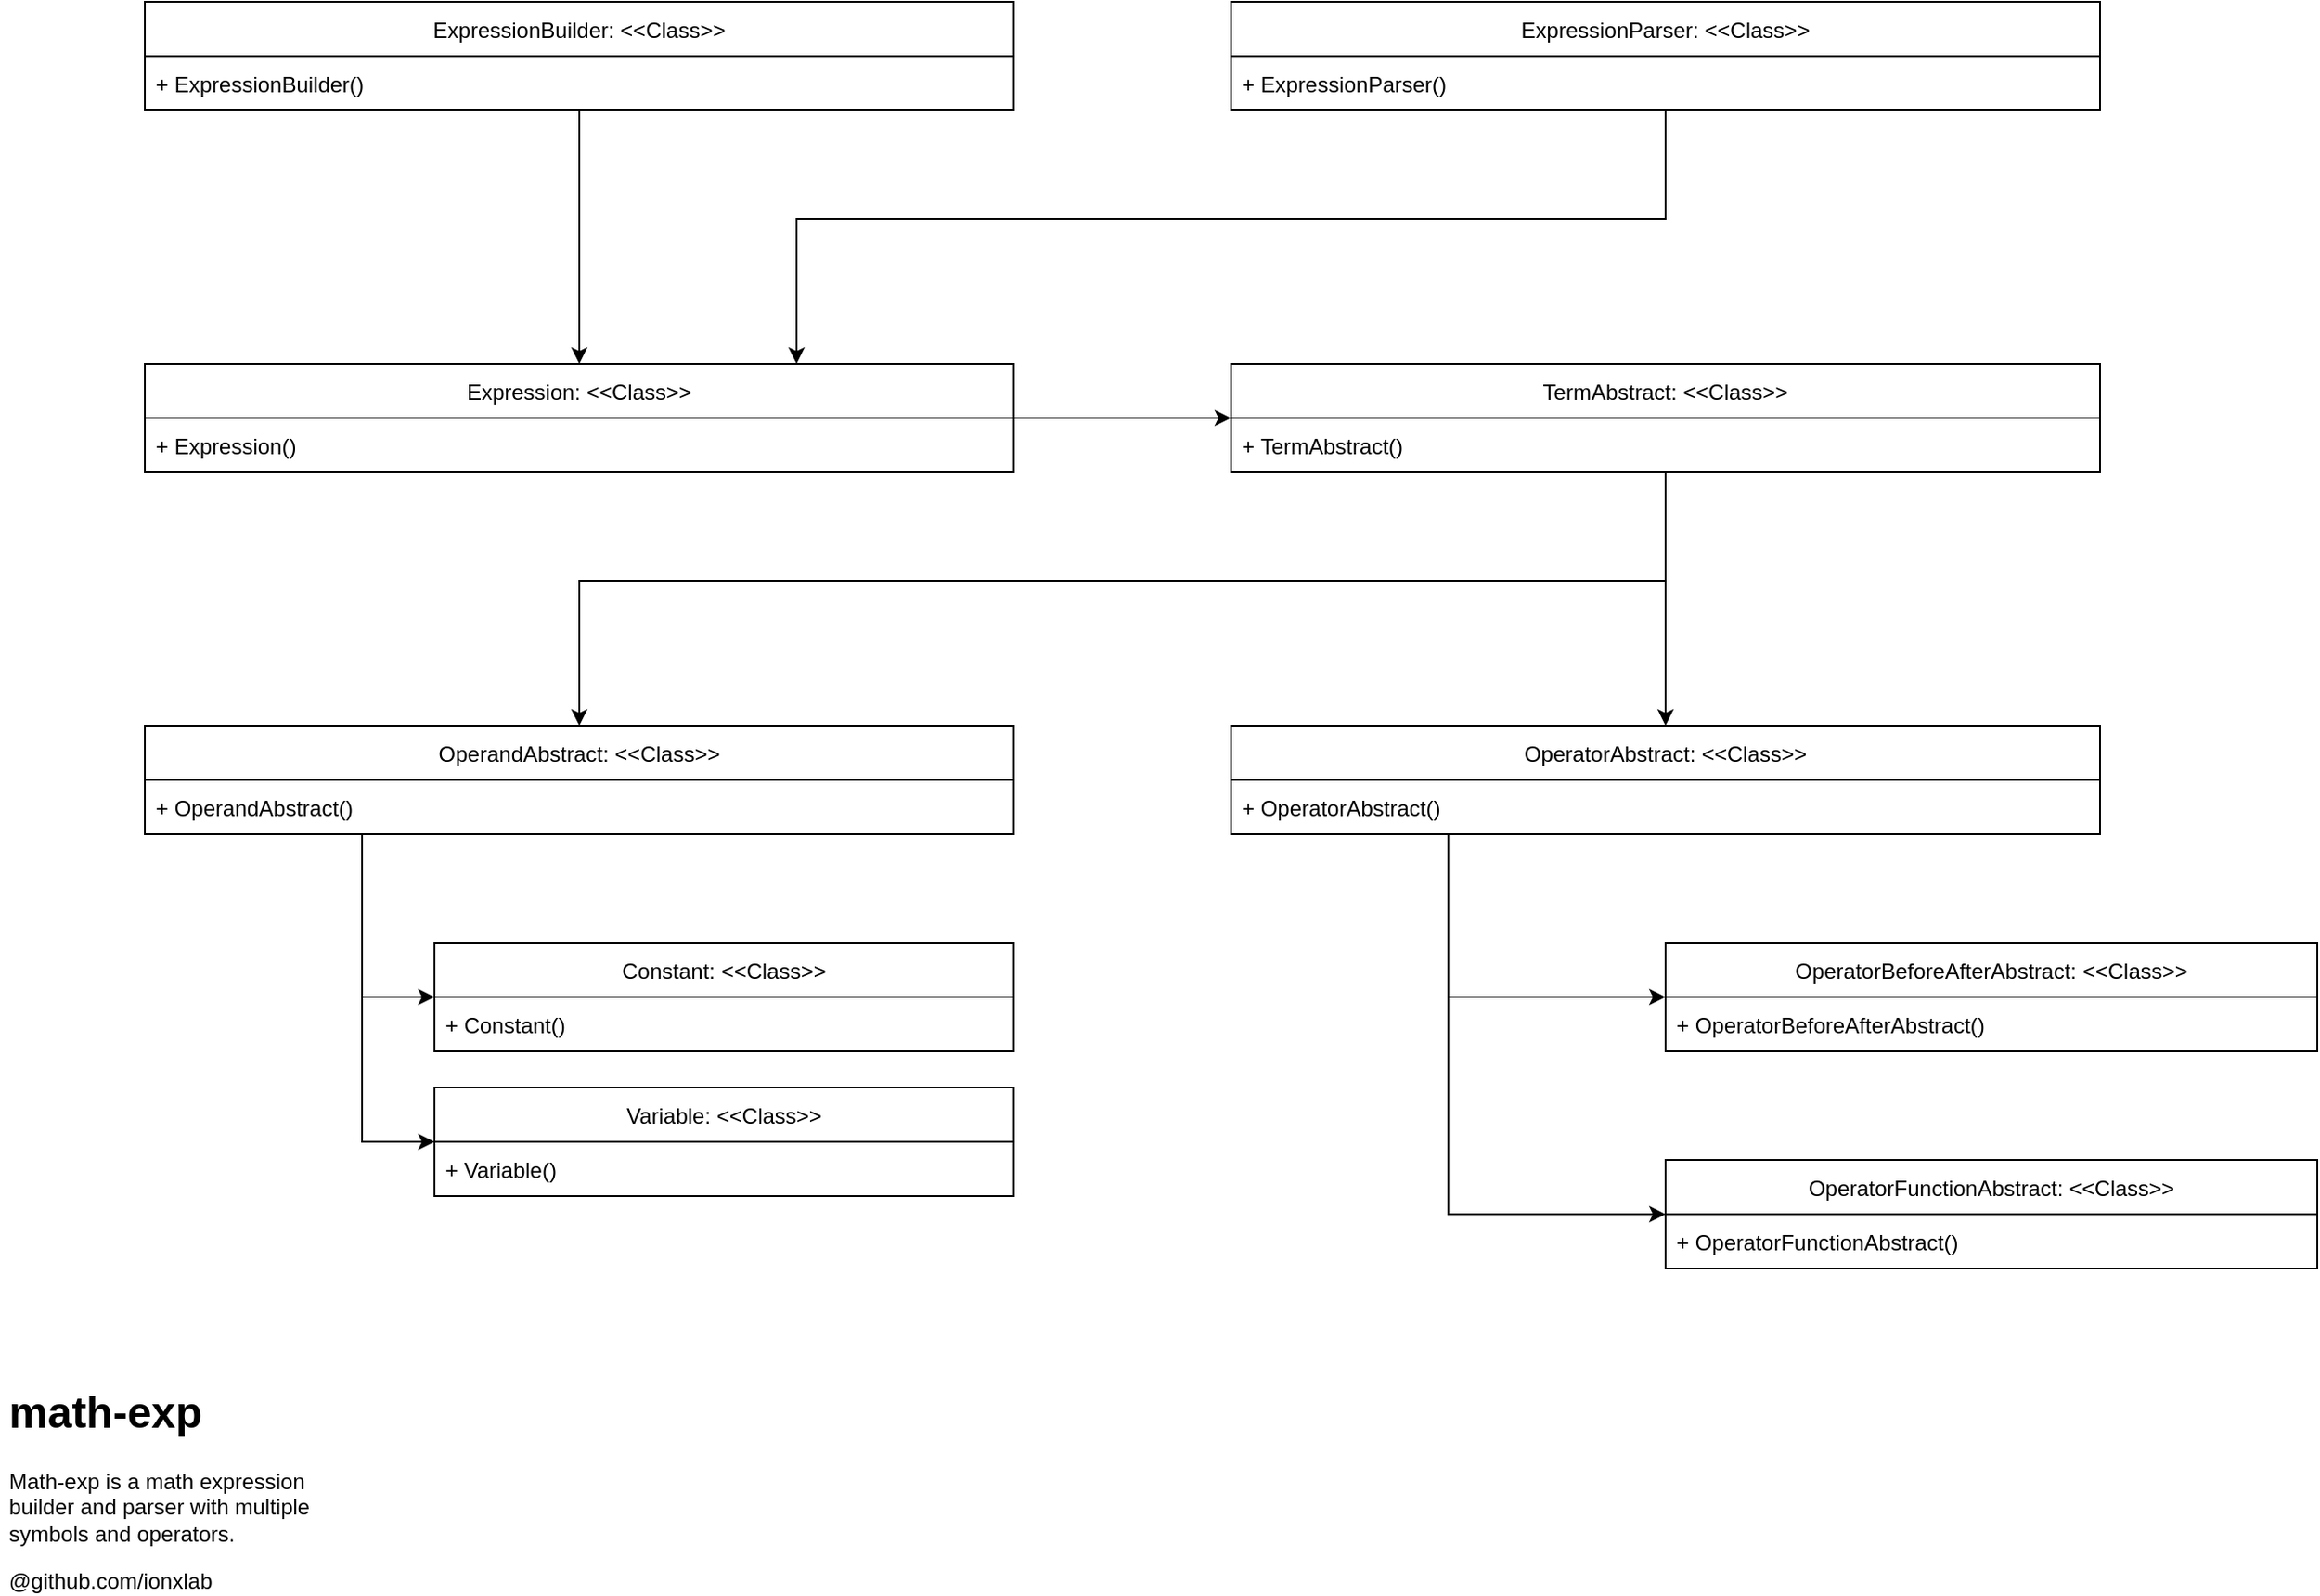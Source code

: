 <mxfile version="15.8.8" type="device"><diagram id="wennJ9NwcQOlnNrUFbXl" name="Page-1"><mxGraphModel dx="1422" dy="794" grid="1" gridSize="10" guides="1" tooltips="1" connect="1" arrows="1" fold="1" page="1" pageScale="1" pageWidth="4681" pageHeight="3300" math="0" shadow="0"><root><mxCell id="0"/><mxCell id="1" parent="0"/><mxCell id="8efcURTv8I688ZsLq09b-29" style="edgeStyle=orthogonalEdgeStyle;rounded=0;orthogonalLoop=1;jettySize=auto;html=1;entryX=0.5;entryY=0;entryDx=0;entryDy=0;" edge="1" parent="1" source="8efcURTv8I688ZsLq09b-1" target="8efcURTv8I688ZsLq09b-17"><mxGeometry relative="1" as="geometry"/></mxCell><mxCell id="8efcURTv8I688ZsLq09b-1" value="ExpressionBuilder: &lt;&lt;Class&gt;&gt;" style="swimlane;fontStyle=0;childLayout=stackLayout;horizontal=1;startSize=30;horizontalStack=0;resizeParent=1;resizeParentMax=0;resizeLast=0;collapsible=1;marginBottom=0;" vertex="1" parent="1"><mxGeometry x="120" y="240" width="480" height="60" as="geometry"/></mxCell><mxCell id="8efcURTv8I688ZsLq09b-6" value="+ ExpressionBuilder()" style="text;strokeColor=none;fillColor=none;align=left;verticalAlign=middle;spacingLeft=4;spacingRight=4;overflow=hidden;points=[[0,0],[0,0.5],[0,1],[0.25,0],[0.25,0.25],[0.25,0.5],[0.25,0.75],[0.25,1],[0.25,0],[0.5,0.25],[0.5,0.5],[0.5,0.75],[0.5,1],[0.75,0],[0.75,0.25],[0.75,0.5],[0.75,0.75],[0.75,1],[1,0],[1,0.5],[1,1]];portConstraint=eastwest;rotatable=0;" vertex="1" parent="8efcURTv8I688ZsLq09b-1"><mxGeometry y="30" width="480" height="30" as="geometry"/></mxCell><mxCell id="8efcURTv8I688ZsLq09b-8" value="&lt;h1&gt;math-exp&lt;/h1&gt;&lt;p&gt;Math-exp is a math expression builder and parser with multiple symbols and operators&lt;span&gt;.&lt;/span&gt;&lt;/p&gt;&lt;p&gt;@github.com/ionxlab&lt;/p&gt;" style="text;html=1;strokeColor=none;fillColor=none;spacing=5;spacingTop=-20;whiteSpace=wrap;overflow=hidden;rounded=0;" vertex="1" parent="1"><mxGeometry x="40" y="1000" width="190" height="120" as="geometry"/></mxCell><mxCell id="8efcURTv8I688ZsLq09b-30" style="edgeStyle=orthogonalEdgeStyle;rounded=0;orthogonalLoop=1;jettySize=auto;html=1;entryX=0.75;entryY=0;entryDx=0;entryDy=0;" edge="1" parent="1" source="8efcURTv8I688ZsLq09b-9" target="8efcURTv8I688ZsLq09b-17"><mxGeometry relative="1" as="geometry"><Array as="points"><mxPoint x="960" y="360"/><mxPoint x="480" y="360"/></Array></mxGeometry></mxCell><mxCell id="8efcURTv8I688ZsLq09b-9" value="ExpressionParser: &lt;&lt;Class&gt;&gt;" style="swimlane;fontStyle=0;childLayout=stackLayout;horizontal=1;startSize=30;horizontalStack=0;resizeParent=1;resizeParentMax=0;resizeLast=0;collapsible=1;marginBottom=0;" vertex="1" parent="1"><mxGeometry x="720" y="240" width="480" height="60" as="geometry"/></mxCell><mxCell id="8efcURTv8I688ZsLq09b-10" value="+ ExpressionParser()" style="text;strokeColor=none;fillColor=none;align=left;verticalAlign=middle;spacingLeft=4;spacingRight=4;overflow=hidden;points=[[0,0],[0,0.5],[0,1],[0.25,0],[0.25,0.25],[0.25,0.5],[0.25,0.75],[0.25,1],[0.25,0],[0.5,0.25],[0.5,0.5],[0.5,0.75],[0.5,1],[0.75,0],[0.75,0.25],[0.75,0.5],[0.75,0.75],[0.75,1],[1,0],[1,0.5],[1,1]];portConstraint=eastwest;rotatable=0;" vertex="1" parent="8efcURTv8I688ZsLq09b-9"><mxGeometry y="30" width="480" height="30" as="geometry"/></mxCell><mxCell id="8efcURTv8I688ZsLq09b-11" value="OperatorAbstract: &lt;&lt;Class&gt;&gt;" style="swimlane;fontStyle=0;childLayout=stackLayout;horizontal=1;startSize=30;horizontalStack=0;resizeParent=1;resizeParentMax=0;resizeLast=0;collapsible=1;marginBottom=0;" vertex="1" parent="1"><mxGeometry x="720" y="640" width="480" height="60" as="geometry"/></mxCell><mxCell id="8efcURTv8I688ZsLq09b-12" value="+ OperatorAbstract()" style="text;strokeColor=none;fillColor=none;align=left;verticalAlign=middle;spacingLeft=4;spacingRight=4;overflow=hidden;points=[[0,0],[0,0.5],[0,1],[0.25,0],[0.25,0.25],[0.25,0.5],[0.25,0.75],[0.25,1],[0.25,0],[0.5,0.25],[0.5,0.5],[0.5,0.75],[0.5,1],[0.75,0],[0.75,0.25],[0.75,0.5],[0.75,0.75],[0.75,1],[1,0],[1,0.5],[1,1]];portConstraint=eastwest;rotatable=0;" vertex="1" parent="8efcURTv8I688ZsLq09b-11"><mxGeometry y="30" width="480" height="30" as="geometry"/></mxCell><mxCell id="8efcURTv8I688ZsLq09b-28" style="edgeStyle=orthogonalEdgeStyle;rounded=0;orthogonalLoop=1;jettySize=auto;html=1;entryX=0.5;entryY=0;entryDx=0;entryDy=0;" edge="1" parent="1" source="8efcURTv8I688ZsLq09b-13" target="8efcURTv8I688ZsLq09b-15"><mxGeometry relative="1" as="geometry"><Array as="points"><mxPoint x="960" y="560"/><mxPoint x="360" y="560"/></Array></mxGeometry></mxCell><mxCell id="8efcURTv8I688ZsLq09b-13" value="TermAbstract: &lt;&lt;Class&gt;&gt;" style="swimlane;fontStyle=0;childLayout=stackLayout;horizontal=1;startSize=30;horizontalStack=0;resizeParent=1;resizeParentMax=0;resizeLast=0;collapsible=1;marginBottom=0;" vertex="1" parent="1"><mxGeometry x="720" y="440" width="480" height="60" as="geometry"/></mxCell><mxCell id="8efcURTv8I688ZsLq09b-14" value="+ TermAbstract()" style="text;strokeColor=none;fillColor=none;align=left;verticalAlign=middle;spacingLeft=4;spacingRight=4;overflow=hidden;points=[[0,0],[0,0.5],[0,1],[0.25,0],[0.25,0.25],[0.25,0.5],[0.25,0.75],[0.25,1],[0.25,0],[0.5,0.25],[0.5,0.5],[0.5,0.75],[0.5,1],[0.75,0],[0.75,0.25],[0.75,0.5],[0.75,0.75],[0.75,1],[1,0],[1,0.5],[1,1]];portConstraint=eastwest;rotatable=0;" vertex="1" parent="8efcURTv8I688ZsLq09b-13"><mxGeometry y="30" width="480" height="30" as="geometry"/></mxCell><mxCell id="8efcURTv8I688ZsLq09b-15" value="OperandAbstract: &lt;&lt;Class&gt;&gt;" style="swimlane;fontStyle=0;childLayout=stackLayout;horizontal=1;startSize=30;horizontalStack=0;resizeParent=1;resizeParentMax=0;resizeLast=0;collapsible=1;marginBottom=0;" vertex="1" parent="1"><mxGeometry x="120" y="640" width="480" height="60" as="geometry"/></mxCell><mxCell id="8efcURTv8I688ZsLq09b-16" value="+ OperandAbstract()" style="text;strokeColor=none;fillColor=none;align=left;verticalAlign=middle;spacingLeft=4;spacingRight=4;overflow=hidden;points=[[0,0],[0,0.5],[0,1],[0.25,0],[0.25,0.25],[0.25,0.5],[0.25,0.75],[0.25,1],[0.25,0],[0.5,0.25],[0.5,0.5],[0.5,0.75],[0.5,1],[0.75,0],[0.75,0.25],[0.75,0.5],[0.75,0.75],[0.75,1],[1,0],[1,0.5],[1,1]];portConstraint=eastwest;rotatable=0;" vertex="1" parent="8efcURTv8I688ZsLq09b-15"><mxGeometry y="30" width="480" height="30" as="geometry"/></mxCell><mxCell id="8efcURTv8I688ZsLq09b-17" value="Expression: &lt;&lt;Class&gt;&gt;" style="swimlane;fontStyle=0;childLayout=stackLayout;horizontal=1;startSize=30;horizontalStack=0;resizeParent=1;resizeParentMax=0;resizeLast=0;collapsible=1;marginBottom=0;" vertex="1" parent="1"><mxGeometry x="120" y="440" width="480" height="60" as="geometry"/></mxCell><mxCell id="8efcURTv8I688ZsLq09b-18" value="+ Expression()" style="text;strokeColor=none;fillColor=none;align=left;verticalAlign=middle;spacingLeft=4;spacingRight=4;overflow=hidden;points=[[0,0],[0,0.5],[0,1],[0.25,0],[0.25,0.25],[0.25,0.5],[0.25,0.75],[0.25,1],[0.25,0],[0.5,0.25],[0.5,0.5],[0.5,0.75],[0.5,1],[0.75,0],[0.75,0.25],[0.75,0.5],[0.75,0.75],[0.75,1],[1,0],[1,0.5],[1,1]];portConstraint=eastwest;rotatable=0;" vertex="1" parent="8efcURTv8I688ZsLq09b-17"><mxGeometry y="30" width="480" height="30" as="geometry"/></mxCell><mxCell id="8efcURTv8I688ZsLq09b-19" value="OperatorBeforeAfterAbstract: &lt;&lt;Class&gt;&gt;" style="swimlane;fontStyle=0;childLayout=stackLayout;horizontal=1;startSize=30;horizontalStack=0;resizeParent=1;resizeParentMax=0;resizeLast=0;collapsible=1;marginBottom=0;" vertex="1" parent="1"><mxGeometry x="960" y="760" width="360" height="60" as="geometry"/></mxCell><mxCell id="8efcURTv8I688ZsLq09b-20" value="+ OperatorBeforeAfterAbstract()" style="text;strokeColor=none;fillColor=none;align=left;verticalAlign=middle;spacingLeft=4;spacingRight=4;overflow=hidden;points=[[0,0],[0,0.5],[0,1],[0.25,0],[0.25,0.25],[0.25,0.5],[0.25,0.75],[0.25,1],[0.25,0],[0.5,0.25],[0.5,0.5],[0.5,0.75],[0.5,1],[0.75,0],[0.75,0.25],[0.75,0.5],[0.75,0.75],[0.75,1],[1,0],[1,0.5],[1,1]];portConstraint=eastwest;rotatable=0;" vertex="1" parent="8efcURTv8I688ZsLq09b-19"><mxGeometry y="30" width="360" height="30" as="geometry"/></mxCell><mxCell id="8efcURTv8I688ZsLq09b-21" value="OperatorFunctionAbstract: &lt;&lt;Class&gt;&gt;" style="swimlane;fontStyle=0;childLayout=stackLayout;horizontal=1;startSize=30;horizontalStack=0;resizeParent=1;resizeParentMax=0;resizeLast=0;collapsible=1;marginBottom=0;" vertex="1" parent="1"><mxGeometry x="960" y="880" width="360" height="60" as="geometry"/></mxCell><mxCell id="8efcURTv8I688ZsLq09b-22" value="+ OperatorFunctionAbstract()" style="text;strokeColor=none;fillColor=none;align=left;verticalAlign=middle;spacingLeft=4;spacingRight=4;overflow=hidden;points=[[0,0],[0,0.5],[0,1],[0.25,0],[0.25,0.25],[0.25,0.5],[0.25,0.75],[0.25,1],[0.25,0],[0.5,0.25],[0.5,0.5],[0.5,0.75],[0.5,1],[0.75,0],[0.75,0.25],[0.75,0.5],[0.75,0.75],[0.75,1],[1,0],[1,0.5],[1,1]];portConstraint=eastwest;rotatable=0;" vertex="1" parent="8efcURTv8I688ZsLq09b-21"><mxGeometry y="30" width="360" height="30" as="geometry"/></mxCell><mxCell id="8efcURTv8I688ZsLq09b-23" style="edgeStyle=orthogonalEdgeStyle;rounded=0;orthogonalLoop=1;jettySize=auto;html=1;exitX=0.25;exitY=1;exitDx=0;exitDy=0;entryX=0;entryY=0.5;entryDx=0;entryDy=0;" edge="1" parent="1" source="8efcURTv8I688ZsLq09b-12" target="8efcURTv8I688ZsLq09b-19"><mxGeometry relative="1" as="geometry"/></mxCell><mxCell id="8efcURTv8I688ZsLq09b-24" style="edgeStyle=orthogonalEdgeStyle;rounded=0;orthogonalLoop=1;jettySize=auto;html=1;exitX=0.25;exitY=1;exitDx=0;exitDy=0;entryX=0;entryY=0;entryDx=0;entryDy=0;" edge="1" parent="1" source="8efcURTv8I688ZsLq09b-12" target="8efcURTv8I688ZsLq09b-22"><mxGeometry relative="1" as="geometry"><Array as="points"><mxPoint x="840" y="910"/></Array></mxGeometry></mxCell><mxCell id="8efcURTv8I688ZsLq09b-25" style="edgeStyle=orthogonalEdgeStyle;rounded=0;orthogonalLoop=1;jettySize=auto;html=1;exitX=0.5;exitY=0.75;exitDx=0;exitDy=0;entryX=0.5;entryY=0;entryDx=0;entryDy=0;" edge="1" parent="1" source="8efcURTv8I688ZsLq09b-14" target="8efcURTv8I688ZsLq09b-11"><mxGeometry relative="1" as="geometry"/></mxCell><mxCell id="8efcURTv8I688ZsLq09b-26" style="edgeStyle=orthogonalEdgeStyle;rounded=0;orthogonalLoop=1;jettySize=auto;html=1;exitX=0.75;exitY=0.25;exitDx=0;exitDy=0;entryX=0;entryY=0;entryDx=0;entryDy=0;" edge="1" parent="1" source="8efcURTv8I688ZsLq09b-18" target="8efcURTv8I688ZsLq09b-14"><mxGeometry relative="1" as="geometry"><mxPoint x="660" y="390" as="targetPoint"/><Array as="points"><mxPoint x="660" y="470"/><mxPoint x="660" y="470"/></Array></mxGeometry></mxCell><mxCell id="8efcURTv8I688ZsLq09b-34" value="Constant: &lt;&lt;Class&gt;&gt;" style="swimlane;fontStyle=0;childLayout=stackLayout;horizontal=1;startSize=30;horizontalStack=0;resizeParent=1;resizeParentMax=0;resizeLast=0;collapsible=1;marginBottom=0;" vertex="1" parent="1"><mxGeometry x="280" y="760" width="320" height="60" as="geometry"/></mxCell><mxCell id="8efcURTv8I688ZsLq09b-35" value="+ Constant()" style="text;strokeColor=none;fillColor=none;align=left;verticalAlign=middle;spacingLeft=4;spacingRight=4;overflow=hidden;points=[[0,0],[0,0.5],[0,1],[0.25,0],[0.25,0.25],[0.25,0.5],[0.25,0.75],[0.25,1],[0.25,0],[0.5,0.25],[0.5,0.5],[0.5,0.75],[0.5,1],[0.75,0],[0.75,0.25],[0.75,0.5],[0.75,0.75],[0.75,1],[1,0],[1,0.5],[1,1]];portConstraint=eastwest;rotatable=0;" vertex="1" parent="8efcURTv8I688ZsLq09b-34"><mxGeometry y="30" width="320" height="30" as="geometry"/></mxCell><mxCell id="8efcURTv8I688ZsLq09b-36" value="Variable: &lt;&lt;Class&gt;&gt;" style="swimlane;fontStyle=0;childLayout=stackLayout;horizontal=1;startSize=30;horizontalStack=0;resizeParent=1;resizeParentMax=0;resizeLast=0;collapsible=1;marginBottom=0;" vertex="1" parent="1"><mxGeometry x="280" y="840" width="320" height="60" as="geometry"/></mxCell><mxCell id="8efcURTv8I688ZsLq09b-37" value="+ Variable()" style="text;strokeColor=none;fillColor=none;align=left;verticalAlign=middle;spacingLeft=4;spacingRight=4;overflow=hidden;points=[[0,0],[0,0.5],[0,1],[0.25,0],[0.25,0.25],[0.25,0.5],[0.25,0.75],[0.25,1],[0.25,0],[0.5,0.25],[0.5,0.5],[0.5,0.75],[0.5,1],[0.75,0],[0.75,0.25],[0.75,0.5],[0.75,0.75],[0.75,1],[1,0],[1,0.5],[1,1]];portConstraint=eastwest;rotatable=0;" vertex="1" parent="8efcURTv8I688ZsLq09b-36"><mxGeometry y="30" width="320" height="30" as="geometry"/></mxCell><mxCell id="8efcURTv8I688ZsLq09b-38" style="edgeStyle=orthogonalEdgeStyle;rounded=0;orthogonalLoop=1;jettySize=auto;html=1;exitX=0.25;exitY=1;exitDx=0;exitDy=0;entryX=0;entryY=0.5;entryDx=0;entryDy=0;" edge="1" parent="1" source="8efcURTv8I688ZsLq09b-16" target="8efcURTv8I688ZsLq09b-34"><mxGeometry relative="1" as="geometry"/></mxCell><mxCell id="8efcURTv8I688ZsLq09b-39" style="edgeStyle=orthogonalEdgeStyle;rounded=0;orthogonalLoop=1;jettySize=auto;html=1;exitX=0.25;exitY=1;exitDx=0;exitDy=0;entryX=0;entryY=0;entryDx=0;entryDy=0;" edge="1" parent="1" source="8efcURTv8I688ZsLq09b-16" target="8efcURTv8I688ZsLq09b-37"><mxGeometry relative="1" as="geometry"><Array as="points"><mxPoint x="240" y="870"/></Array></mxGeometry></mxCell></root></mxGraphModel></diagram></mxfile>